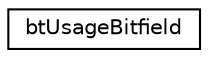 digraph G
{
  edge [fontname="Helvetica",fontsize="10",labelfontname="Helvetica",labelfontsize="10"];
  node [fontname="Helvetica",fontsize="10",shape=record];
  rankdir="LR";
  Node1 [label="btUsageBitfield",height=0.2,width=0.4,color="black", fillcolor="white", style="filled",URL="$structbtUsageBitfield.html"];
}
